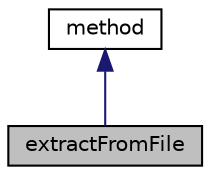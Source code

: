 digraph "extractFromFile"
{
  bgcolor="transparent";
  edge [fontname="Helvetica",fontsize="10",labelfontname="Helvetica",labelfontsize="10"];
  node [fontname="Helvetica",fontsize="10",shape=record];
  Node1 [label="extractFromFile",height=0.2,width=0.4,color="black", fillcolor="grey75", style="filled" fontcolor="black"];
  Node2 -> Node1 [dir="back",color="midnightblue",fontsize="10",style="solid",fontname="Helvetica"];
  Node2 [label="method",height=0.2,width=0.4,color="black",URL="$classFoam_1_1surfaceFeaturesExtraction_1_1method.html",tooltip="Abstract base for run-time selectable surface feature extraction methods. "];
}
